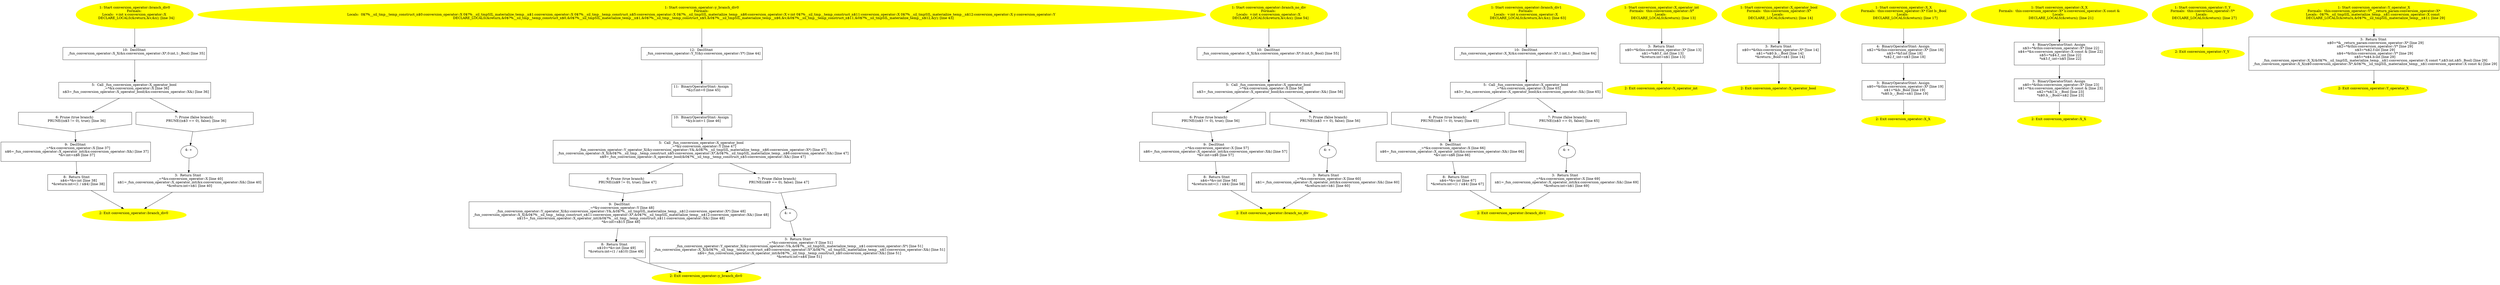 /* @generated */
digraph iCFG {
"branch_div0#conversion_operator#_ZN19conversion_operator11branch_div0Ev.7ac2fbad786f1d6a619b754c3edb7bda_1" [label="1: Start conversion_operator::branch_div0\nFormals: \nLocals:  v:int x:conversion_operator::X \n   DECLARE_LOCALS(&return,&v,&x); [line 34]\n " color=yellow style=filled]
	

	 "branch_div0#conversion_operator#_ZN19conversion_operator11branch_div0Ev.7ac2fbad786f1d6a619b754c3edb7bda_1" -> "branch_div0#conversion_operator#_ZN19conversion_operator11branch_div0Ev.7ac2fbad786f1d6a619b754c3edb7bda_10" ;
"branch_div0#conversion_operator#_ZN19conversion_operator11branch_div0Ev.7ac2fbad786f1d6a619b754c3edb7bda_2" [label="2: Exit conversion_operator::branch_div0 \n  " color=yellow style=filled]
	

"branch_div0#conversion_operator#_ZN19conversion_operator11branch_div0Ev.7ac2fbad786f1d6a619b754c3edb7bda_3" [label="3:  Return Stmt \n   _=*&x:conversion_operator::X [line 40]\n  n$1=_fun_conversion_operator::X_operator_int(&x:conversion_operator::X&) [line 40]\n  *&return:int=n$1 [line 40]\n " shape="box"]
	

	 "branch_div0#conversion_operator#_ZN19conversion_operator11branch_div0Ev.7ac2fbad786f1d6a619b754c3edb7bda_3" -> "branch_div0#conversion_operator#_ZN19conversion_operator11branch_div0Ev.7ac2fbad786f1d6a619b754c3edb7bda_2" ;
"branch_div0#conversion_operator#_ZN19conversion_operator11branch_div0Ev.7ac2fbad786f1d6a619b754c3edb7bda_4" [label="4: + \n  " ]
	

	 "branch_div0#conversion_operator#_ZN19conversion_operator11branch_div0Ev.7ac2fbad786f1d6a619b754c3edb7bda_4" -> "branch_div0#conversion_operator#_ZN19conversion_operator11branch_div0Ev.7ac2fbad786f1d6a619b754c3edb7bda_3" ;
"branch_div0#conversion_operator#_ZN19conversion_operator11branch_div0Ev.7ac2fbad786f1d6a619b754c3edb7bda_5" [label="5:  Call _fun_conversion_operator::X_operator_bool \n   _=*&x:conversion_operator::X [line 36]\n  n$3=_fun_conversion_operator::X_operator_bool(&x:conversion_operator::X&) [line 36]\n " shape="box"]
	

	 "branch_div0#conversion_operator#_ZN19conversion_operator11branch_div0Ev.7ac2fbad786f1d6a619b754c3edb7bda_5" -> "branch_div0#conversion_operator#_ZN19conversion_operator11branch_div0Ev.7ac2fbad786f1d6a619b754c3edb7bda_6" ;
	 "branch_div0#conversion_operator#_ZN19conversion_operator11branch_div0Ev.7ac2fbad786f1d6a619b754c3edb7bda_5" -> "branch_div0#conversion_operator#_ZN19conversion_operator11branch_div0Ev.7ac2fbad786f1d6a619b754c3edb7bda_7" ;
"branch_div0#conversion_operator#_ZN19conversion_operator11branch_div0Ev.7ac2fbad786f1d6a619b754c3edb7bda_6" [label="6: Prune (true branch) \n   PRUNE((n$3 != 0), true); [line 36]\n " shape="invhouse"]
	

	 "branch_div0#conversion_operator#_ZN19conversion_operator11branch_div0Ev.7ac2fbad786f1d6a619b754c3edb7bda_6" -> "branch_div0#conversion_operator#_ZN19conversion_operator11branch_div0Ev.7ac2fbad786f1d6a619b754c3edb7bda_9" ;
"branch_div0#conversion_operator#_ZN19conversion_operator11branch_div0Ev.7ac2fbad786f1d6a619b754c3edb7bda_7" [label="7: Prune (false branch) \n   PRUNE((n$3 == 0), false); [line 36]\n " shape="invhouse"]
	

	 "branch_div0#conversion_operator#_ZN19conversion_operator11branch_div0Ev.7ac2fbad786f1d6a619b754c3edb7bda_7" -> "branch_div0#conversion_operator#_ZN19conversion_operator11branch_div0Ev.7ac2fbad786f1d6a619b754c3edb7bda_4" ;
"branch_div0#conversion_operator#_ZN19conversion_operator11branch_div0Ev.7ac2fbad786f1d6a619b754c3edb7bda_8" [label="8:  Return Stmt \n   n$4=*&v:int [line 38]\n  *&return:int=(1 / n$4) [line 38]\n " shape="box"]
	

	 "branch_div0#conversion_operator#_ZN19conversion_operator11branch_div0Ev.7ac2fbad786f1d6a619b754c3edb7bda_8" -> "branch_div0#conversion_operator#_ZN19conversion_operator11branch_div0Ev.7ac2fbad786f1d6a619b754c3edb7bda_2" ;
"branch_div0#conversion_operator#_ZN19conversion_operator11branch_div0Ev.7ac2fbad786f1d6a619b754c3edb7bda_9" [label="9:  DeclStmt \n   _=*&x:conversion_operator::X [line 37]\n  n$6=_fun_conversion_operator::X_operator_int(&x:conversion_operator::X&) [line 37]\n  *&v:int=n$6 [line 37]\n " shape="box"]
	

	 "branch_div0#conversion_operator#_ZN19conversion_operator11branch_div0Ev.7ac2fbad786f1d6a619b754c3edb7bda_9" -> "branch_div0#conversion_operator#_ZN19conversion_operator11branch_div0Ev.7ac2fbad786f1d6a619b754c3edb7bda_8" ;
"branch_div0#conversion_operator#_ZN19conversion_operator11branch_div0Ev.7ac2fbad786f1d6a619b754c3edb7bda_10" [label="10:  DeclStmt \n   _fun_conversion_operator::X_X(&x:conversion_operator::X*,0:int,1:_Bool) [line 35]\n " shape="box"]
	

	 "branch_div0#conversion_operator#_ZN19conversion_operator11branch_div0Ev.7ac2fbad786f1d6a619b754c3edb7bda_10" -> "branch_div0#conversion_operator#_ZN19conversion_operator11branch_div0Ev.7ac2fbad786f1d6a619b754c3edb7bda_5" ;
"y_branch_div0#conversion_operator#_ZN19conversion_operator13y_branch_div0Ev.55b1d7191b07a83040d3d6f4f6c86612_1" [label="1: Start conversion_operator::y_branch_div0\nFormals: \nLocals:  0$?%__sil_tmp__temp_construct_n$0:conversion_operator::X 0$?%__sil_tmpSIL_materialize_temp__n$1:conversion_operator::X 0$?%__sil_tmp__temp_construct_n$5:conversion_operator::X 0$?%__sil_tmpSIL_materialize_temp__n$6:conversion_operator::X v:int 0$?%__sil_tmp__temp_construct_n$11:conversion_operator::X 0$?%__sil_tmpSIL_materialize_temp__n$12:conversion_operator::X y:conversion_operator::Y \n   DECLARE_LOCALS(&return,&0$?%__sil_tmp__temp_construct_n$0,&0$?%__sil_tmpSIL_materialize_temp__n$1,&0$?%__sil_tmp__temp_construct_n$5,&0$?%__sil_tmpSIL_materialize_temp__n$6,&v,&0$?%__sil_tmp__temp_construct_n$11,&0$?%__sil_tmpSIL_materialize_temp__n$12,&y); [line 43]\n " color=yellow style=filled]
	

	 "y_branch_div0#conversion_operator#_ZN19conversion_operator13y_branch_div0Ev.55b1d7191b07a83040d3d6f4f6c86612_1" -> "y_branch_div0#conversion_operator#_ZN19conversion_operator13y_branch_div0Ev.55b1d7191b07a83040d3d6f4f6c86612_12" ;
"y_branch_div0#conversion_operator#_ZN19conversion_operator13y_branch_div0Ev.55b1d7191b07a83040d3d6f4f6c86612_2" [label="2: Exit conversion_operator::y_branch_div0 \n  " color=yellow style=filled]
	

"y_branch_div0#conversion_operator#_ZN19conversion_operator13y_branch_div0Ev.55b1d7191b07a83040d3d6f4f6c86612_3" [label="3:  Return Stmt \n   _=*&y:conversion_operator::Y [line 51]\n  _fun_conversion_operator::Y_operator_X(&y:conversion_operator::Y&,&0$?%__sil_tmpSIL_materialize_temp__n$1:conversion_operator::X*) [line 51]\n  _fun_conversion_operator::X_X(&0$?%__sil_tmp__temp_construct_n$0:conversion_operator::X*,&0$?%__sil_tmpSIL_materialize_temp__n$1:conversion_operator::X&) [line 51]\n  n$4=_fun_conversion_operator::X_operator_int(&0$?%__sil_tmp__temp_construct_n$0:conversion_operator::X&) [line 51]\n  *&return:int=n$4 [line 51]\n " shape="box"]
	

	 "y_branch_div0#conversion_operator#_ZN19conversion_operator13y_branch_div0Ev.55b1d7191b07a83040d3d6f4f6c86612_3" -> "y_branch_div0#conversion_operator#_ZN19conversion_operator13y_branch_div0Ev.55b1d7191b07a83040d3d6f4f6c86612_2" ;
"y_branch_div0#conversion_operator#_ZN19conversion_operator13y_branch_div0Ev.55b1d7191b07a83040d3d6f4f6c86612_4" [label="4: + \n  " ]
	

	 "y_branch_div0#conversion_operator#_ZN19conversion_operator13y_branch_div0Ev.55b1d7191b07a83040d3d6f4f6c86612_4" -> "y_branch_div0#conversion_operator#_ZN19conversion_operator13y_branch_div0Ev.55b1d7191b07a83040d3d6f4f6c86612_3" ;
"y_branch_div0#conversion_operator#_ZN19conversion_operator13y_branch_div0Ev.55b1d7191b07a83040d3d6f4f6c86612_5" [label="5:  Call _fun_conversion_operator::X_operator_bool \n   _=*&y:conversion_operator::Y [line 47]\n  _fun_conversion_operator::Y_operator_X(&y:conversion_operator::Y&,&0$?%__sil_tmpSIL_materialize_temp__n$6:conversion_operator::X*) [line 47]\n  _fun_conversion_operator::X_X(&0$?%__sil_tmp__temp_construct_n$5:conversion_operator::X*,&0$?%__sil_tmpSIL_materialize_temp__n$6:conversion_operator::X&) [line 47]\n  n$9=_fun_conversion_operator::X_operator_bool(&0$?%__sil_tmp__temp_construct_n$5:conversion_operator::X&) [line 47]\n " shape="box"]
	

	 "y_branch_div0#conversion_operator#_ZN19conversion_operator13y_branch_div0Ev.55b1d7191b07a83040d3d6f4f6c86612_5" -> "y_branch_div0#conversion_operator#_ZN19conversion_operator13y_branch_div0Ev.55b1d7191b07a83040d3d6f4f6c86612_6" ;
	 "y_branch_div0#conversion_operator#_ZN19conversion_operator13y_branch_div0Ev.55b1d7191b07a83040d3d6f4f6c86612_5" -> "y_branch_div0#conversion_operator#_ZN19conversion_operator13y_branch_div0Ev.55b1d7191b07a83040d3d6f4f6c86612_7" ;
"y_branch_div0#conversion_operator#_ZN19conversion_operator13y_branch_div0Ev.55b1d7191b07a83040d3d6f4f6c86612_6" [label="6: Prune (true branch) \n   PRUNE((n$9 != 0), true); [line 47]\n " shape="invhouse"]
	

	 "y_branch_div0#conversion_operator#_ZN19conversion_operator13y_branch_div0Ev.55b1d7191b07a83040d3d6f4f6c86612_6" -> "y_branch_div0#conversion_operator#_ZN19conversion_operator13y_branch_div0Ev.55b1d7191b07a83040d3d6f4f6c86612_9" ;
"y_branch_div0#conversion_operator#_ZN19conversion_operator13y_branch_div0Ev.55b1d7191b07a83040d3d6f4f6c86612_7" [label="7: Prune (false branch) \n   PRUNE((n$9 == 0), false); [line 47]\n " shape="invhouse"]
	

	 "y_branch_div0#conversion_operator#_ZN19conversion_operator13y_branch_div0Ev.55b1d7191b07a83040d3d6f4f6c86612_7" -> "y_branch_div0#conversion_operator#_ZN19conversion_operator13y_branch_div0Ev.55b1d7191b07a83040d3d6f4f6c86612_4" ;
"y_branch_div0#conversion_operator#_ZN19conversion_operator13y_branch_div0Ev.55b1d7191b07a83040d3d6f4f6c86612_8" [label="8:  Return Stmt \n   n$10=*&v:int [line 49]\n  *&return:int=(1 / n$10) [line 49]\n " shape="box"]
	

	 "y_branch_div0#conversion_operator#_ZN19conversion_operator13y_branch_div0Ev.55b1d7191b07a83040d3d6f4f6c86612_8" -> "y_branch_div0#conversion_operator#_ZN19conversion_operator13y_branch_div0Ev.55b1d7191b07a83040d3d6f4f6c86612_2" ;
"y_branch_div0#conversion_operator#_ZN19conversion_operator13y_branch_div0Ev.55b1d7191b07a83040d3d6f4f6c86612_9" [label="9:  DeclStmt \n   _=*&y:conversion_operator::Y [line 48]\n  _fun_conversion_operator::Y_operator_X(&y:conversion_operator::Y&,&0$?%__sil_tmpSIL_materialize_temp__n$12:conversion_operator::X*) [line 48]\n  _fun_conversion_operator::X_X(&0$?%__sil_tmp__temp_construct_n$11:conversion_operator::X*,&0$?%__sil_tmpSIL_materialize_temp__n$12:conversion_operator::X&) [line 48]\n  n$15=_fun_conversion_operator::X_operator_int(&0$?%__sil_tmp__temp_construct_n$11:conversion_operator::X&) [line 48]\n  *&v:int=n$15 [line 48]\n " shape="box"]
	

	 "y_branch_div0#conversion_operator#_ZN19conversion_operator13y_branch_div0Ev.55b1d7191b07a83040d3d6f4f6c86612_9" -> "y_branch_div0#conversion_operator#_ZN19conversion_operator13y_branch_div0Ev.55b1d7191b07a83040d3d6f4f6c86612_8" ;
"y_branch_div0#conversion_operator#_ZN19conversion_operator13y_branch_div0Ev.55b1d7191b07a83040d3d6f4f6c86612_10" [label="10:  BinaryOperatorStmt: Assign \n   *&y.b:int=1 [line 46]\n " shape="box"]
	

	 "y_branch_div0#conversion_operator#_ZN19conversion_operator13y_branch_div0Ev.55b1d7191b07a83040d3d6f4f6c86612_10" -> "y_branch_div0#conversion_operator#_ZN19conversion_operator13y_branch_div0Ev.55b1d7191b07a83040d3d6f4f6c86612_5" ;
"y_branch_div0#conversion_operator#_ZN19conversion_operator13y_branch_div0Ev.55b1d7191b07a83040d3d6f4f6c86612_11" [label="11:  BinaryOperatorStmt: Assign \n   *&y.f:int=0 [line 45]\n " shape="box"]
	

	 "y_branch_div0#conversion_operator#_ZN19conversion_operator13y_branch_div0Ev.55b1d7191b07a83040d3d6f4f6c86612_11" -> "y_branch_div0#conversion_operator#_ZN19conversion_operator13y_branch_div0Ev.55b1d7191b07a83040d3d6f4f6c86612_10" ;
"y_branch_div0#conversion_operator#_ZN19conversion_operator13y_branch_div0Ev.55b1d7191b07a83040d3d6f4f6c86612_12" [label="12:  DeclStmt \n   _fun_conversion_operator::Y_Y(&y:conversion_operator::Y*) [line 44]\n " shape="box"]
	

	 "y_branch_div0#conversion_operator#_ZN19conversion_operator13y_branch_div0Ev.55b1d7191b07a83040d3d6f4f6c86612_12" -> "y_branch_div0#conversion_operator#_ZN19conversion_operator13y_branch_div0Ev.55b1d7191b07a83040d3d6f4f6c86612_11" ;
"branch_no_div#conversion_operator#_ZN19conversion_operator13branch_no_divEv.a0238eac9b6689e30d59d287a7b20301_1" [label="1: Start conversion_operator::branch_no_div\nFormals: \nLocals:  v:int x:conversion_operator::X \n   DECLARE_LOCALS(&return,&v,&x); [line 54]\n " color=yellow style=filled]
	

	 "branch_no_div#conversion_operator#_ZN19conversion_operator13branch_no_divEv.a0238eac9b6689e30d59d287a7b20301_1" -> "branch_no_div#conversion_operator#_ZN19conversion_operator13branch_no_divEv.a0238eac9b6689e30d59d287a7b20301_10" ;
"branch_no_div#conversion_operator#_ZN19conversion_operator13branch_no_divEv.a0238eac9b6689e30d59d287a7b20301_2" [label="2: Exit conversion_operator::branch_no_div \n  " color=yellow style=filled]
	

"branch_no_div#conversion_operator#_ZN19conversion_operator13branch_no_divEv.a0238eac9b6689e30d59d287a7b20301_3" [label="3:  Return Stmt \n   _=*&x:conversion_operator::X [line 60]\n  n$1=_fun_conversion_operator::X_operator_int(&x:conversion_operator::X&) [line 60]\n  *&return:int=n$1 [line 60]\n " shape="box"]
	

	 "branch_no_div#conversion_operator#_ZN19conversion_operator13branch_no_divEv.a0238eac9b6689e30d59d287a7b20301_3" -> "branch_no_div#conversion_operator#_ZN19conversion_operator13branch_no_divEv.a0238eac9b6689e30d59d287a7b20301_2" ;
"branch_no_div#conversion_operator#_ZN19conversion_operator13branch_no_divEv.a0238eac9b6689e30d59d287a7b20301_4" [label="4: + \n  " ]
	

	 "branch_no_div#conversion_operator#_ZN19conversion_operator13branch_no_divEv.a0238eac9b6689e30d59d287a7b20301_4" -> "branch_no_div#conversion_operator#_ZN19conversion_operator13branch_no_divEv.a0238eac9b6689e30d59d287a7b20301_3" ;
"branch_no_div#conversion_operator#_ZN19conversion_operator13branch_no_divEv.a0238eac9b6689e30d59d287a7b20301_5" [label="5:  Call _fun_conversion_operator::X_operator_bool \n   _=*&x:conversion_operator::X [line 56]\n  n$3=_fun_conversion_operator::X_operator_bool(&x:conversion_operator::X&) [line 56]\n " shape="box"]
	

	 "branch_no_div#conversion_operator#_ZN19conversion_operator13branch_no_divEv.a0238eac9b6689e30d59d287a7b20301_5" -> "branch_no_div#conversion_operator#_ZN19conversion_operator13branch_no_divEv.a0238eac9b6689e30d59d287a7b20301_6" ;
	 "branch_no_div#conversion_operator#_ZN19conversion_operator13branch_no_divEv.a0238eac9b6689e30d59d287a7b20301_5" -> "branch_no_div#conversion_operator#_ZN19conversion_operator13branch_no_divEv.a0238eac9b6689e30d59d287a7b20301_7" ;
"branch_no_div#conversion_operator#_ZN19conversion_operator13branch_no_divEv.a0238eac9b6689e30d59d287a7b20301_6" [label="6: Prune (true branch) \n   PRUNE((n$3 != 0), true); [line 56]\n " shape="invhouse"]
	

	 "branch_no_div#conversion_operator#_ZN19conversion_operator13branch_no_divEv.a0238eac9b6689e30d59d287a7b20301_6" -> "branch_no_div#conversion_operator#_ZN19conversion_operator13branch_no_divEv.a0238eac9b6689e30d59d287a7b20301_9" ;
"branch_no_div#conversion_operator#_ZN19conversion_operator13branch_no_divEv.a0238eac9b6689e30d59d287a7b20301_7" [label="7: Prune (false branch) \n   PRUNE((n$3 == 0), false); [line 56]\n " shape="invhouse"]
	

	 "branch_no_div#conversion_operator#_ZN19conversion_operator13branch_no_divEv.a0238eac9b6689e30d59d287a7b20301_7" -> "branch_no_div#conversion_operator#_ZN19conversion_operator13branch_no_divEv.a0238eac9b6689e30d59d287a7b20301_4" ;
"branch_no_div#conversion_operator#_ZN19conversion_operator13branch_no_divEv.a0238eac9b6689e30d59d287a7b20301_8" [label="8:  Return Stmt \n   n$4=*&v:int [line 58]\n  *&return:int=(1 / n$4) [line 58]\n " shape="box"]
	

	 "branch_no_div#conversion_operator#_ZN19conversion_operator13branch_no_divEv.a0238eac9b6689e30d59d287a7b20301_8" -> "branch_no_div#conversion_operator#_ZN19conversion_operator13branch_no_divEv.a0238eac9b6689e30d59d287a7b20301_2" ;
"branch_no_div#conversion_operator#_ZN19conversion_operator13branch_no_divEv.a0238eac9b6689e30d59d287a7b20301_9" [label="9:  DeclStmt \n   _=*&x:conversion_operator::X [line 57]\n  n$6=_fun_conversion_operator::X_operator_int(&x:conversion_operator::X&) [line 57]\n  *&v:int=n$6 [line 57]\n " shape="box"]
	

	 "branch_no_div#conversion_operator#_ZN19conversion_operator13branch_no_divEv.a0238eac9b6689e30d59d287a7b20301_9" -> "branch_no_div#conversion_operator#_ZN19conversion_operator13branch_no_divEv.a0238eac9b6689e30d59d287a7b20301_8" ;
"branch_no_div#conversion_operator#_ZN19conversion_operator13branch_no_divEv.a0238eac9b6689e30d59d287a7b20301_10" [label="10:  DeclStmt \n   _fun_conversion_operator::X_X(&x:conversion_operator::X*,0:int,0:_Bool) [line 55]\n " shape="box"]
	

	 "branch_no_div#conversion_operator#_ZN19conversion_operator13branch_no_divEv.a0238eac9b6689e30d59d287a7b20301_10" -> "branch_no_div#conversion_operator#_ZN19conversion_operator13branch_no_divEv.a0238eac9b6689e30d59d287a7b20301_5" ;
"branch_div1#conversion_operator#_ZN19conversion_operator11branch_div1Ev.c9238a51dfce95d160a10844a88372f4_1" [label="1: Start conversion_operator::branch_div1\nFormals: \nLocals:  v:int x:conversion_operator::X \n   DECLARE_LOCALS(&return,&v,&x); [line 63]\n " color=yellow style=filled]
	

	 "branch_div1#conversion_operator#_ZN19conversion_operator11branch_div1Ev.c9238a51dfce95d160a10844a88372f4_1" -> "branch_div1#conversion_operator#_ZN19conversion_operator11branch_div1Ev.c9238a51dfce95d160a10844a88372f4_10" ;
"branch_div1#conversion_operator#_ZN19conversion_operator11branch_div1Ev.c9238a51dfce95d160a10844a88372f4_2" [label="2: Exit conversion_operator::branch_div1 \n  " color=yellow style=filled]
	

"branch_div1#conversion_operator#_ZN19conversion_operator11branch_div1Ev.c9238a51dfce95d160a10844a88372f4_3" [label="3:  Return Stmt \n   _=*&x:conversion_operator::X [line 69]\n  n$1=_fun_conversion_operator::X_operator_int(&x:conversion_operator::X&) [line 69]\n  *&return:int=n$1 [line 69]\n " shape="box"]
	

	 "branch_div1#conversion_operator#_ZN19conversion_operator11branch_div1Ev.c9238a51dfce95d160a10844a88372f4_3" -> "branch_div1#conversion_operator#_ZN19conversion_operator11branch_div1Ev.c9238a51dfce95d160a10844a88372f4_2" ;
"branch_div1#conversion_operator#_ZN19conversion_operator11branch_div1Ev.c9238a51dfce95d160a10844a88372f4_4" [label="4: + \n  " ]
	

	 "branch_div1#conversion_operator#_ZN19conversion_operator11branch_div1Ev.c9238a51dfce95d160a10844a88372f4_4" -> "branch_div1#conversion_operator#_ZN19conversion_operator11branch_div1Ev.c9238a51dfce95d160a10844a88372f4_3" ;
"branch_div1#conversion_operator#_ZN19conversion_operator11branch_div1Ev.c9238a51dfce95d160a10844a88372f4_5" [label="5:  Call _fun_conversion_operator::X_operator_bool \n   _=*&x:conversion_operator::X [line 65]\n  n$3=_fun_conversion_operator::X_operator_bool(&x:conversion_operator::X&) [line 65]\n " shape="box"]
	

	 "branch_div1#conversion_operator#_ZN19conversion_operator11branch_div1Ev.c9238a51dfce95d160a10844a88372f4_5" -> "branch_div1#conversion_operator#_ZN19conversion_operator11branch_div1Ev.c9238a51dfce95d160a10844a88372f4_6" ;
	 "branch_div1#conversion_operator#_ZN19conversion_operator11branch_div1Ev.c9238a51dfce95d160a10844a88372f4_5" -> "branch_div1#conversion_operator#_ZN19conversion_operator11branch_div1Ev.c9238a51dfce95d160a10844a88372f4_7" ;
"branch_div1#conversion_operator#_ZN19conversion_operator11branch_div1Ev.c9238a51dfce95d160a10844a88372f4_6" [label="6: Prune (true branch) \n   PRUNE((n$3 != 0), true); [line 65]\n " shape="invhouse"]
	

	 "branch_div1#conversion_operator#_ZN19conversion_operator11branch_div1Ev.c9238a51dfce95d160a10844a88372f4_6" -> "branch_div1#conversion_operator#_ZN19conversion_operator11branch_div1Ev.c9238a51dfce95d160a10844a88372f4_9" ;
"branch_div1#conversion_operator#_ZN19conversion_operator11branch_div1Ev.c9238a51dfce95d160a10844a88372f4_7" [label="7: Prune (false branch) \n   PRUNE((n$3 == 0), false); [line 65]\n " shape="invhouse"]
	

	 "branch_div1#conversion_operator#_ZN19conversion_operator11branch_div1Ev.c9238a51dfce95d160a10844a88372f4_7" -> "branch_div1#conversion_operator#_ZN19conversion_operator11branch_div1Ev.c9238a51dfce95d160a10844a88372f4_4" ;
"branch_div1#conversion_operator#_ZN19conversion_operator11branch_div1Ev.c9238a51dfce95d160a10844a88372f4_8" [label="8:  Return Stmt \n   n$4=*&v:int [line 67]\n  *&return:int=(1 / n$4) [line 67]\n " shape="box"]
	

	 "branch_div1#conversion_operator#_ZN19conversion_operator11branch_div1Ev.c9238a51dfce95d160a10844a88372f4_8" -> "branch_div1#conversion_operator#_ZN19conversion_operator11branch_div1Ev.c9238a51dfce95d160a10844a88372f4_2" ;
"branch_div1#conversion_operator#_ZN19conversion_operator11branch_div1Ev.c9238a51dfce95d160a10844a88372f4_9" [label="9:  DeclStmt \n   _=*&x:conversion_operator::X [line 66]\n  n$6=_fun_conversion_operator::X_operator_int(&x:conversion_operator::X&) [line 66]\n  *&v:int=n$6 [line 66]\n " shape="box"]
	

	 "branch_div1#conversion_operator#_ZN19conversion_operator11branch_div1Ev.c9238a51dfce95d160a10844a88372f4_9" -> "branch_div1#conversion_operator#_ZN19conversion_operator11branch_div1Ev.c9238a51dfce95d160a10844a88372f4_8" ;
"branch_div1#conversion_operator#_ZN19conversion_operator11branch_div1Ev.c9238a51dfce95d160a10844a88372f4_10" [label="10:  DeclStmt \n   _fun_conversion_operator::X_X(&x:conversion_operator::X*,1:int,1:_Bool) [line 64]\n " shape="box"]
	

	 "branch_div1#conversion_operator#_ZN19conversion_operator11branch_div1Ev.c9238a51dfce95d160a10844a88372f4_10" -> "branch_div1#conversion_operator#_ZN19conversion_operator11branch_div1Ev.c9238a51dfce95d160a10844a88372f4_5" ;
"operator_int#X#conversion_operator#(_ZN19conversion_operator1XcviEv).3e75fc2665d0e28d0c702d881d63ff81_1" [label="1: Start conversion_operator::X_operator_int\nFormals:  this:conversion_operator::X*\nLocals:  \n   DECLARE_LOCALS(&return); [line 13]\n " color=yellow style=filled]
	

	 "operator_int#X#conversion_operator#(_ZN19conversion_operator1XcviEv).3e75fc2665d0e28d0c702d881d63ff81_1" -> "operator_int#X#conversion_operator#(_ZN19conversion_operator1XcviEv).3e75fc2665d0e28d0c702d881d63ff81_3" ;
"operator_int#X#conversion_operator#(_ZN19conversion_operator1XcviEv).3e75fc2665d0e28d0c702d881d63ff81_2" [label="2: Exit conversion_operator::X_operator_int \n  " color=yellow style=filled]
	

"operator_int#X#conversion_operator#(_ZN19conversion_operator1XcviEv).3e75fc2665d0e28d0c702d881d63ff81_3" [label="3:  Return Stmt \n   n$0=*&this:conversion_operator::X* [line 13]\n  n$1=*n$0.f_:int [line 13]\n  *&return:int=n$1 [line 13]\n " shape="box"]
	

	 "operator_int#X#conversion_operator#(_ZN19conversion_operator1XcviEv).3e75fc2665d0e28d0c702d881d63ff81_3" -> "operator_int#X#conversion_operator#(_ZN19conversion_operator1XcviEv).3e75fc2665d0e28d0c702d881d63ff81_2" ;
"operator_bool#X#conversion_operator#(_ZN19conversion_operator1XcvbEv).3c02d9f0f271b2fff212828a5d610b1f_1" [label="1: Start conversion_operator::X_operator_bool\nFormals:  this:conversion_operator::X*\nLocals:  \n   DECLARE_LOCALS(&return); [line 14]\n " color=yellow style=filled]
	

	 "operator_bool#X#conversion_operator#(_ZN19conversion_operator1XcvbEv).3c02d9f0f271b2fff212828a5d610b1f_1" -> "operator_bool#X#conversion_operator#(_ZN19conversion_operator1XcvbEv).3c02d9f0f271b2fff212828a5d610b1f_3" ;
"operator_bool#X#conversion_operator#(_ZN19conversion_operator1XcvbEv).3c02d9f0f271b2fff212828a5d610b1f_2" [label="2: Exit conversion_operator::X_operator_bool \n  " color=yellow style=filled]
	

"operator_bool#X#conversion_operator#(_ZN19conversion_operator1XcvbEv).3c02d9f0f271b2fff212828a5d610b1f_3" [label="3:  Return Stmt \n   n$0=*&this:conversion_operator::X* [line 14]\n  n$1=*n$0.b_:_Bool [line 14]\n  *&return:_Bool=n$1 [line 14]\n " shape="box"]
	

	 "operator_bool#X#conversion_operator#(_ZN19conversion_operator1XcvbEv).3c02d9f0f271b2fff212828a5d610b1f_3" -> "operator_bool#X#conversion_operator#(_ZN19conversion_operator1XcvbEv).3c02d9f0f271b2fff212828a5d610b1f_2" ;
"X#X#conversion_operator#{_ZN19conversion_operator1XC1Eib}.45ccd31d04e1560320363a95434b2c81_1" [label="1: Start conversion_operator::X_X\nFormals:  this:conversion_operator::X* f:int b:_Bool\nLocals:  \n   DECLARE_LOCALS(&return); [line 17]\n " color=yellow style=filled]
	

	 "X#X#conversion_operator#{_ZN19conversion_operator1XC1Eib}.45ccd31d04e1560320363a95434b2c81_1" -> "X#X#conversion_operator#{_ZN19conversion_operator1XC1Eib}.45ccd31d04e1560320363a95434b2c81_4" ;
"X#X#conversion_operator#{_ZN19conversion_operator1XC1Eib}.45ccd31d04e1560320363a95434b2c81_2" [label="2: Exit conversion_operator::X_X \n  " color=yellow style=filled]
	

"X#X#conversion_operator#{_ZN19conversion_operator1XC1Eib}.45ccd31d04e1560320363a95434b2c81_3" [label="3:  BinaryOperatorStmt: Assign \n   n$0=*&this:conversion_operator::X* [line 19]\n  n$1=*&b:_Bool [line 19]\n  *n$0.b_:_Bool=n$1 [line 19]\n " shape="box"]
	

	 "X#X#conversion_operator#{_ZN19conversion_operator1XC1Eib}.45ccd31d04e1560320363a95434b2c81_3" -> "X#X#conversion_operator#{_ZN19conversion_operator1XC1Eib}.45ccd31d04e1560320363a95434b2c81_2" ;
"X#X#conversion_operator#{_ZN19conversion_operator1XC1Eib}.45ccd31d04e1560320363a95434b2c81_4" [label="4:  BinaryOperatorStmt: Assign \n   n$2=*&this:conversion_operator::X* [line 18]\n  n$3=*&f:int [line 18]\n  *n$2.f_:int=n$3 [line 18]\n " shape="box"]
	

	 "X#X#conversion_operator#{_ZN19conversion_operator1XC1Eib}.45ccd31d04e1560320363a95434b2c81_4" -> "X#X#conversion_operator#{_ZN19conversion_operator1XC1Eib}.45ccd31d04e1560320363a95434b2c81_3" ;
"X#X#conversion_operator#{_ZN19conversion_operator1XC1ERKS0_}.259816979b233abff02bfc66f7e73606_1" [label="1: Start conversion_operator::X_X\nFormals:  this:conversion_operator::X* x:conversion_operator::X const &\nLocals:  \n   DECLARE_LOCALS(&return); [line 21]\n " color=yellow style=filled]
	

	 "X#X#conversion_operator#{_ZN19conversion_operator1XC1ERKS0_}.259816979b233abff02bfc66f7e73606_1" -> "X#X#conversion_operator#{_ZN19conversion_operator1XC1ERKS0_}.259816979b233abff02bfc66f7e73606_4" ;
"X#X#conversion_operator#{_ZN19conversion_operator1XC1ERKS0_}.259816979b233abff02bfc66f7e73606_2" [label="2: Exit conversion_operator::X_X \n  " color=yellow style=filled]
	

"X#X#conversion_operator#{_ZN19conversion_operator1XC1ERKS0_}.259816979b233abff02bfc66f7e73606_3" [label="3:  BinaryOperatorStmt: Assign \n   n$0=*&this:conversion_operator::X* [line 23]\n  n$1=*&x:conversion_operator::X const & [line 23]\n  n$2=*n$1.b_:_Bool [line 23]\n  *n$0.b_:_Bool=n$2 [line 23]\n " shape="box"]
	

	 "X#X#conversion_operator#{_ZN19conversion_operator1XC1ERKS0_}.259816979b233abff02bfc66f7e73606_3" -> "X#X#conversion_operator#{_ZN19conversion_operator1XC1ERKS0_}.259816979b233abff02bfc66f7e73606_2" ;
"X#X#conversion_operator#{_ZN19conversion_operator1XC1ERKS0_}.259816979b233abff02bfc66f7e73606_4" [label="4:  BinaryOperatorStmt: Assign \n   n$3=*&this:conversion_operator::X* [line 22]\n  n$4=*&x:conversion_operator::X const & [line 22]\n  n$5=*n$4.f_:int [line 22]\n  *n$3.f_:int=n$5 [line 22]\n " shape="box"]
	

	 "X#X#conversion_operator#{_ZN19conversion_operator1XC1ERKS0_}.259816979b233abff02bfc66f7e73606_4" -> "X#X#conversion_operator#{_ZN19conversion_operator1XC1ERKS0_}.259816979b233abff02bfc66f7e73606_3" ;
"Y#Y#conversion_operator#{_ZN19conversion_operator1YC1Ev}.d1c722ee040160f0342627c3d0b1796f_1" [label="1: Start conversion_operator::Y_Y\nFormals:  this:conversion_operator::Y*\nLocals:  \n   DECLARE_LOCALS(&return); [line 27]\n " color=yellow style=filled]
	

	 "Y#Y#conversion_operator#{_ZN19conversion_operator1YC1Ev}.d1c722ee040160f0342627c3d0b1796f_1" -> "Y#Y#conversion_operator#{_ZN19conversion_operator1YC1Ev}.d1c722ee040160f0342627c3d0b1796f_2" ;
"Y#Y#conversion_operator#{_ZN19conversion_operator1YC1Ev}.d1c722ee040160f0342627c3d0b1796f_2" [label="2: Exit conversion_operator::Y_Y \n  " color=yellow style=filled]
	

"operator_X#Y#conversion_operator#(_ZN19conversion_operator1YcvNS_1XEEv).d2d7913fa7a62c762900643bf78a8488_1" [label="1: Start conversion_operator::Y_operator_X\nFormals:  this:conversion_operator::Y* __return_param:conversion_operator::X*\nLocals:  0$?%__sil_tmpSIL_materialize_temp__n$1:conversion_operator::X const  \n   DECLARE_LOCALS(&return,&0$?%__sil_tmpSIL_materialize_temp__n$1); [line 29]\n " color=yellow style=filled]
	

	 "operator_X#Y#conversion_operator#(_ZN19conversion_operator1YcvNS_1XEEv).d2d7913fa7a62c762900643bf78a8488_1" -> "operator_X#Y#conversion_operator#(_ZN19conversion_operator1YcvNS_1XEEv).d2d7913fa7a62c762900643bf78a8488_3" ;
"operator_X#Y#conversion_operator#(_ZN19conversion_operator1YcvNS_1XEEv).d2d7913fa7a62c762900643bf78a8488_2" [label="2: Exit conversion_operator::Y_operator_X \n  " color=yellow style=filled]
	

"operator_X#Y#conversion_operator#(_ZN19conversion_operator1YcvNS_1XEEv).d2d7913fa7a62c762900643bf78a8488_3" [label="3:  Return Stmt \n   n$0=*&__return_param:conversion_operator::X* [line 29]\n  n$2=*&this:conversion_operator::Y* [line 29]\n  n$3=*n$2.f:int [line 29]\n  n$4=*&this:conversion_operator::Y* [line 29]\n  n$5=*n$4.b:int [line 29]\n  _fun_conversion_operator::X_X(&0$?%__sil_tmpSIL_materialize_temp__n$1:conversion_operator::X const *,n$3:int,n$5:_Bool) [line 29]\n  _fun_conversion_operator::X_X(n$0:conversion_operator::X*,&0$?%__sil_tmpSIL_materialize_temp__n$1:conversion_operator::X const &) [line 29]\n " shape="box"]
	

	 "operator_X#Y#conversion_operator#(_ZN19conversion_operator1YcvNS_1XEEv).d2d7913fa7a62c762900643bf78a8488_3" -> "operator_X#Y#conversion_operator#(_ZN19conversion_operator1YcvNS_1XEEv).d2d7913fa7a62c762900643bf78a8488_2" ;
}
